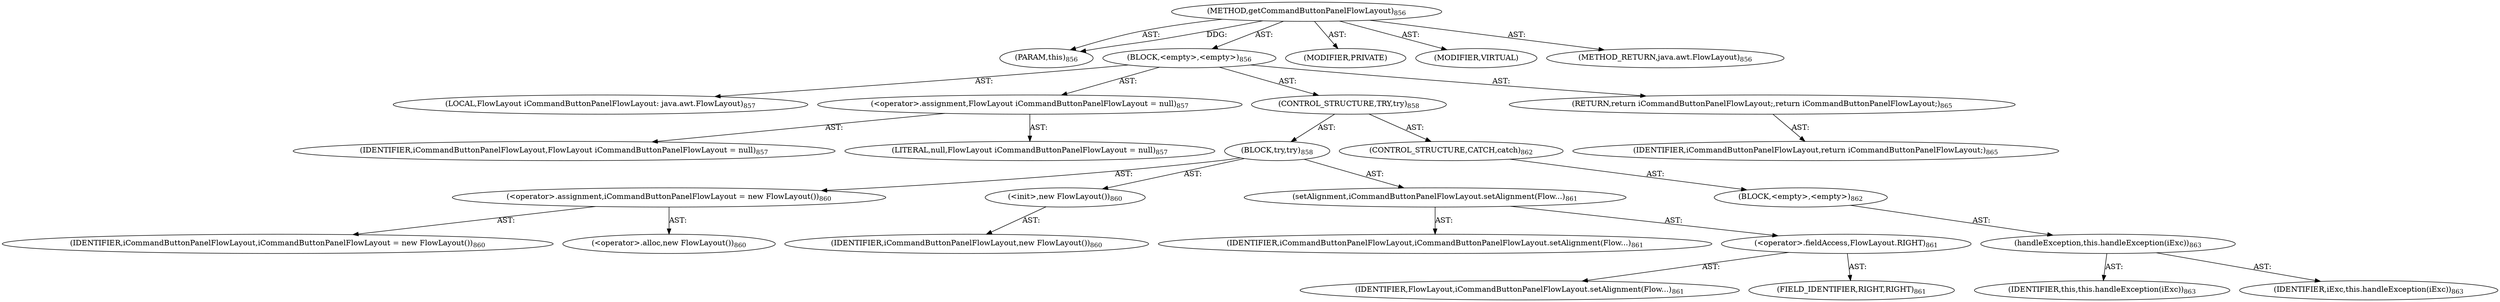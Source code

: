 digraph "getCommandButtonPanelFlowLayout" {  
"111669149742" [label = <(METHOD,getCommandButtonPanelFlowLayout)<SUB>856</SUB>> ]
"115964117027" [label = <(PARAM,this)<SUB>856</SUB>> ]
"25769803928" [label = <(BLOCK,&lt;empty&gt;,&lt;empty&gt;)<SUB>856</SUB>> ]
"94489280525" [label = <(LOCAL,FlowLayout iCommandButtonPanelFlowLayout: java.awt.FlowLayout)<SUB>857</SUB>> ]
"30064771978" [label = <(&lt;operator&gt;.assignment,FlowLayout iCommandButtonPanelFlowLayout = null)<SUB>857</SUB>> ]
"68719477347" [label = <(IDENTIFIER,iCommandButtonPanelFlowLayout,FlowLayout iCommandButtonPanelFlowLayout = null)<SUB>857</SUB>> ]
"90194313415" [label = <(LITERAL,null,FlowLayout iCommandButtonPanelFlowLayout = null)<SUB>857</SUB>> ]
"47244640357" [label = <(CONTROL_STRUCTURE,TRY,try)<SUB>858</SUB>> ]
"25769803929" [label = <(BLOCK,try,try)<SUB>858</SUB>> ]
"30064771979" [label = <(&lt;operator&gt;.assignment,iCommandButtonPanelFlowLayout = new FlowLayout())<SUB>860</SUB>> ]
"68719477348" [label = <(IDENTIFIER,iCommandButtonPanelFlowLayout,iCommandButtonPanelFlowLayout = new FlowLayout())<SUB>860</SUB>> ]
"30064771980" [label = <(&lt;operator&gt;.alloc,new FlowLayout())<SUB>860</SUB>> ]
"30064771981" [label = <(&lt;init&gt;,new FlowLayout())<SUB>860</SUB>> ]
"68719477349" [label = <(IDENTIFIER,iCommandButtonPanelFlowLayout,new FlowLayout())<SUB>860</SUB>> ]
"30064771982" [label = <(setAlignment,iCommandButtonPanelFlowLayout.setAlignment(Flow...)<SUB>861</SUB>> ]
"68719477350" [label = <(IDENTIFIER,iCommandButtonPanelFlowLayout,iCommandButtonPanelFlowLayout.setAlignment(Flow...)<SUB>861</SUB>> ]
"30064771983" [label = <(&lt;operator&gt;.fieldAccess,FlowLayout.RIGHT)<SUB>861</SUB>> ]
"68719477351" [label = <(IDENTIFIER,FlowLayout,iCommandButtonPanelFlowLayout.setAlignment(Flow...)<SUB>861</SUB>> ]
"55834575169" [label = <(FIELD_IDENTIFIER,RIGHT,RIGHT)<SUB>861</SUB>> ]
"47244640358" [label = <(CONTROL_STRUCTURE,CATCH,catch)<SUB>862</SUB>> ]
"25769803930" [label = <(BLOCK,&lt;empty&gt;,&lt;empty&gt;)<SUB>862</SUB>> ]
"30064771984" [label = <(handleException,this.handleException(iExc))<SUB>863</SUB>> ]
"68719476875" [label = <(IDENTIFIER,this,this.handleException(iExc))<SUB>863</SUB>> ]
"68719477352" [label = <(IDENTIFIER,iExc,this.handleException(iExc))<SUB>863</SUB>> ]
"146028888082" [label = <(RETURN,return iCommandButtonPanelFlowLayout;,return iCommandButtonPanelFlowLayout;)<SUB>865</SUB>> ]
"68719477353" [label = <(IDENTIFIER,iCommandButtonPanelFlowLayout,return iCommandButtonPanelFlowLayout;)<SUB>865</SUB>> ]
"133143986314" [label = <(MODIFIER,PRIVATE)> ]
"133143986315" [label = <(MODIFIER,VIRTUAL)> ]
"128849018926" [label = <(METHOD_RETURN,java.awt.FlowLayout)<SUB>856</SUB>> ]
  "111669149742" -> "115964117027"  [ label = "AST: "] 
  "111669149742" -> "25769803928"  [ label = "AST: "] 
  "111669149742" -> "133143986314"  [ label = "AST: "] 
  "111669149742" -> "133143986315"  [ label = "AST: "] 
  "111669149742" -> "128849018926"  [ label = "AST: "] 
  "25769803928" -> "94489280525"  [ label = "AST: "] 
  "25769803928" -> "30064771978"  [ label = "AST: "] 
  "25769803928" -> "47244640357"  [ label = "AST: "] 
  "25769803928" -> "146028888082"  [ label = "AST: "] 
  "30064771978" -> "68719477347"  [ label = "AST: "] 
  "30064771978" -> "90194313415"  [ label = "AST: "] 
  "47244640357" -> "25769803929"  [ label = "AST: "] 
  "47244640357" -> "47244640358"  [ label = "AST: "] 
  "25769803929" -> "30064771979"  [ label = "AST: "] 
  "25769803929" -> "30064771981"  [ label = "AST: "] 
  "25769803929" -> "30064771982"  [ label = "AST: "] 
  "30064771979" -> "68719477348"  [ label = "AST: "] 
  "30064771979" -> "30064771980"  [ label = "AST: "] 
  "30064771981" -> "68719477349"  [ label = "AST: "] 
  "30064771982" -> "68719477350"  [ label = "AST: "] 
  "30064771982" -> "30064771983"  [ label = "AST: "] 
  "30064771983" -> "68719477351"  [ label = "AST: "] 
  "30064771983" -> "55834575169"  [ label = "AST: "] 
  "47244640358" -> "25769803930"  [ label = "AST: "] 
  "25769803930" -> "30064771984"  [ label = "AST: "] 
  "30064771984" -> "68719476875"  [ label = "AST: "] 
  "30064771984" -> "68719477352"  [ label = "AST: "] 
  "146028888082" -> "68719477353"  [ label = "AST: "] 
  "111669149742" -> "115964117027"  [ label = "DDG: "] 
}
